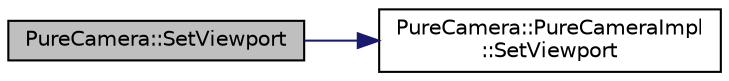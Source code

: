 digraph "PureCamera::SetViewport"
{
 // LATEX_PDF_SIZE
  edge [fontname="Helvetica",fontsize="10",labelfontname="Helvetica",labelfontsize="10"];
  node [fontname="Helvetica",fontsize="10",shape=record];
  rankdir="LR";
  Node1 [label="PureCamera::SetViewport",height=0.2,width=0.4,color="black", fillcolor="grey75", style="filled", fontcolor="black",tooltip="Sets viewport position and size."];
  Node1 -> Node2 [color="midnightblue",fontsize="10",style="solid",fontname="Helvetica"];
  Node2 [label="PureCamera::PureCameraImpl\l::SetViewport",height=0.2,width=0.4,color="black", fillcolor="white", style="filled",URL="$class_pure_camera_1_1_pure_camera_impl.html#a68577ac653d5d208e8661b2a10b55625",tooltip=" "];
}
